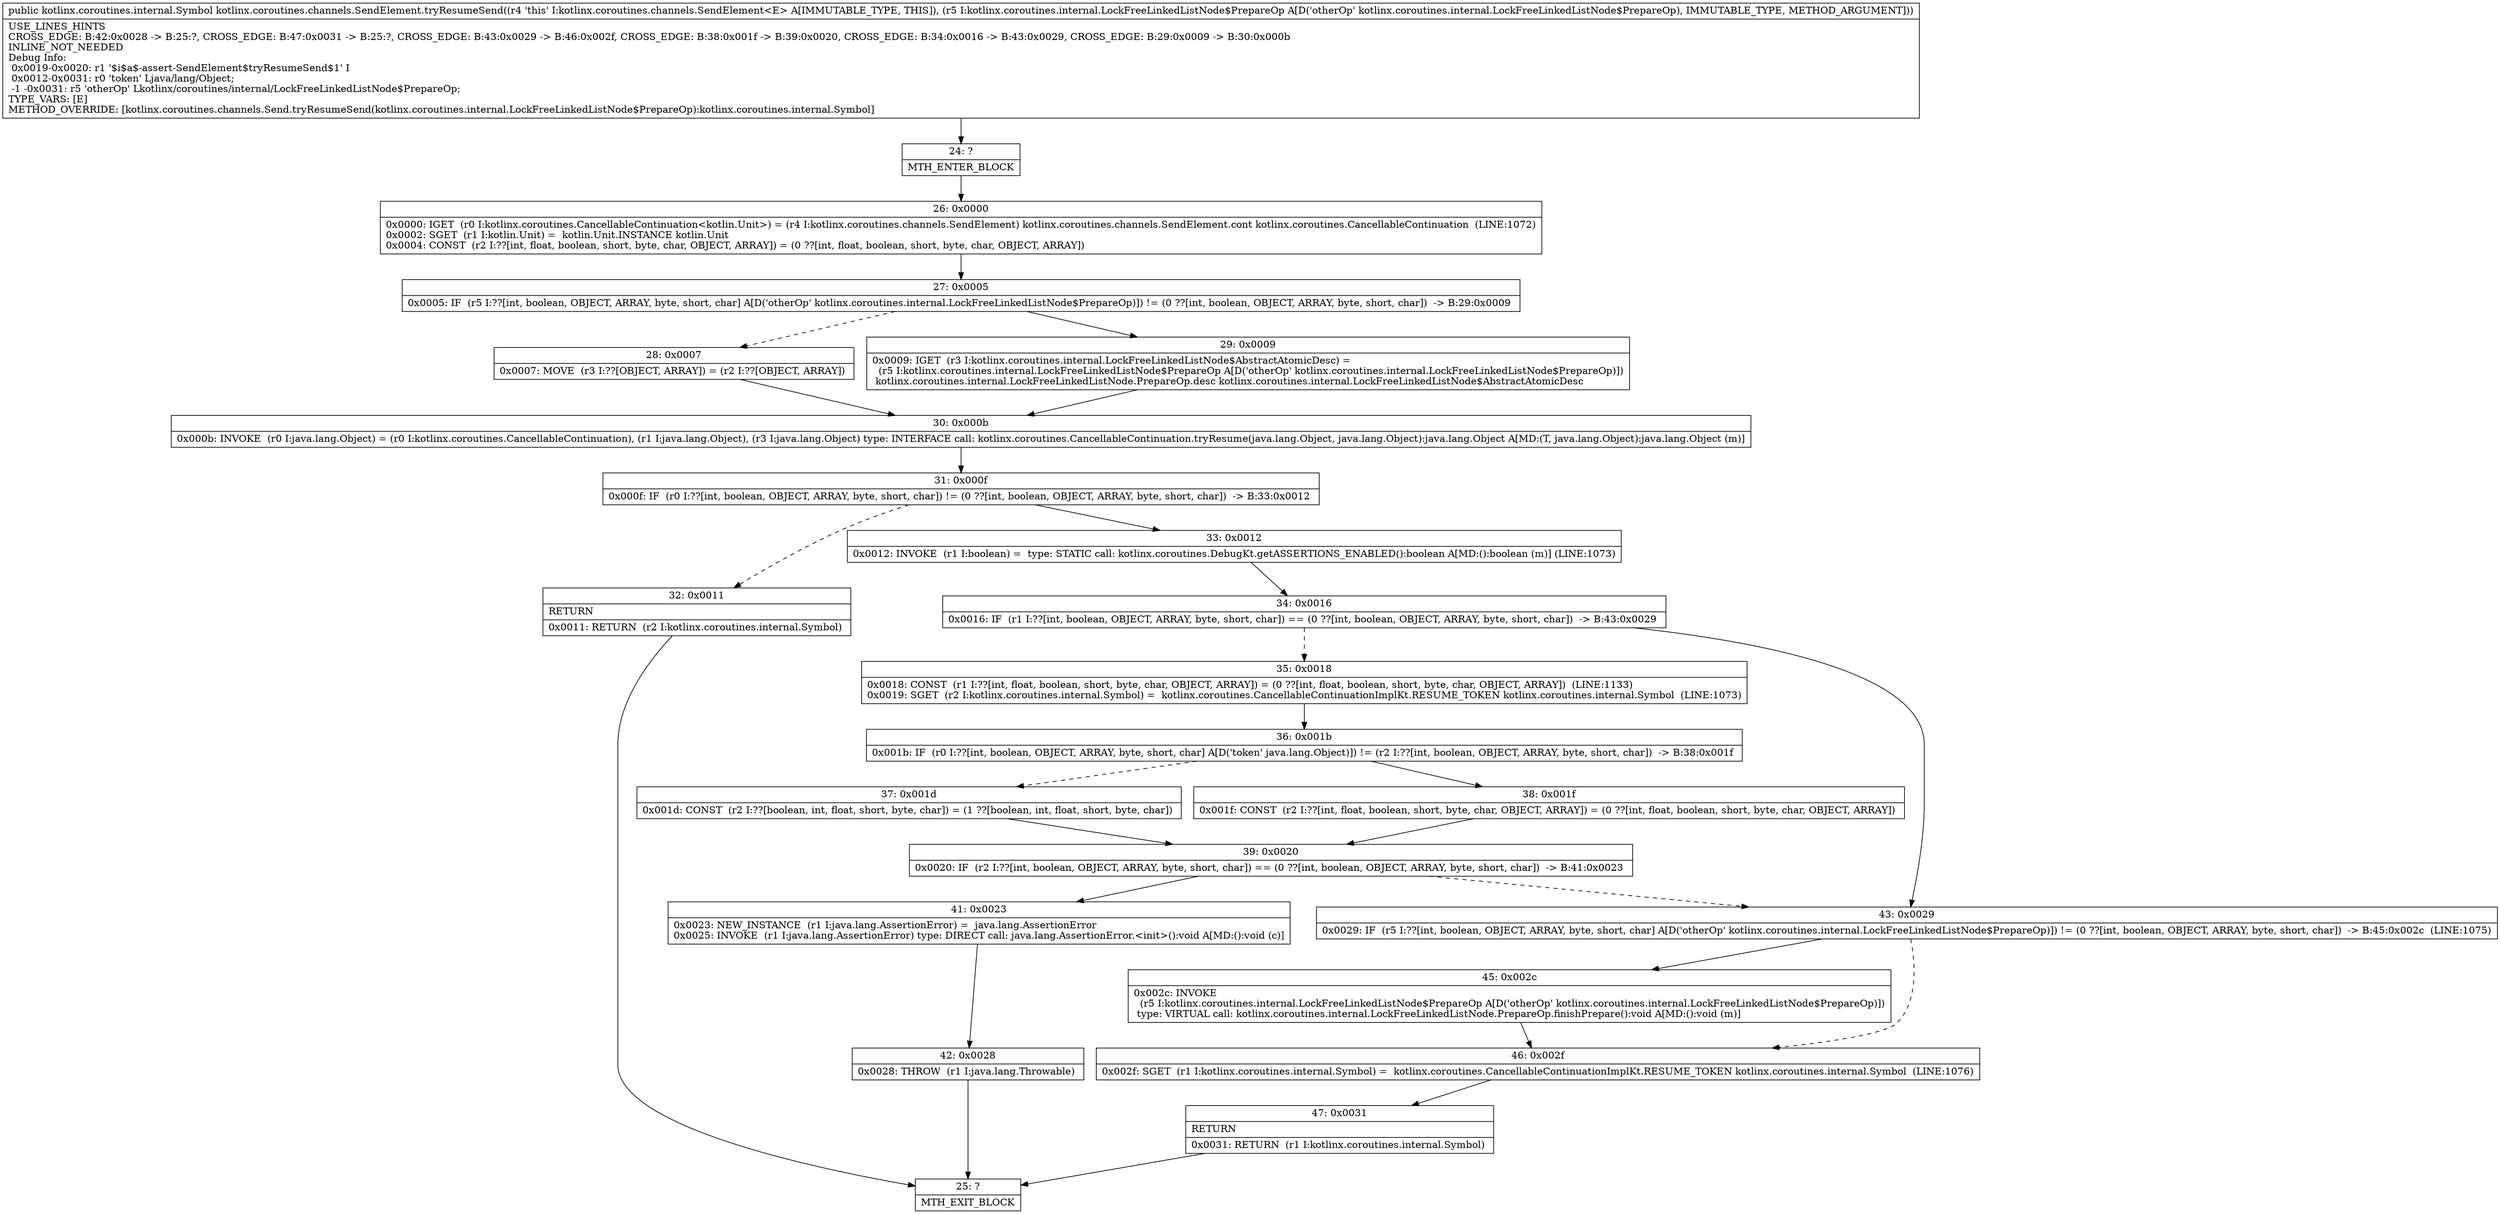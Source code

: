 digraph "CFG forkotlinx.coroutines.channels.SendElement.tryResumeSend(Lkotlinx\/coroutines\/internal\/LockFreeLinkedListNode$PrepareOp;)Lkotlinx\/coroutines\/internal\/Symbol;" {
Node_24 [shape=record,label="{24\:\ ?|MTH_ENTER_BLOCK\l}"];
Node_26 [shape=record,label="{26\:\ 0x0000|0x0000: IGET  (r0 I:kotlinx.coroutines.CancellableContinuation\<kotlin.Unit\>) = (r4 I:kotlinx.coroutines.channels.SendElement) kotlinx.coroutines.channels.SendElement.cont kotlinx.coroutines.CancellableContinuation  (LINE:1072)\l0x0002: SGET  (r1 I:kotlin.Unit) =  kotlin.Unit.INSTANCE kotlin.Unit \l0x0004: CONST  (r2 I:??[int, float, boolean, short, byte, char, OBJECT, ARRAY]) = (0 ??[int, float, boolean, short, byte, char, OBJECT, ARRAY]) \l}"];
Node_27 [shape=record,label="{27\:\ 0x0005|0x0005: IF  (r5 I:??[int, boolean, OBJECT, ARRAY, byte, short, char] A[D('otherOp' kotlinx.coroutines.internal.LockFreeLinkedListNode$PrepareOp)]) != (0 ??[int, boolean, OBJECT, ARRAY, byte, short, char])  \-\> B:29:0x0009 \l}"];
Node_28 [shape=record,label="{28\:\ 0x0007|0x0007: MOVE  (r3 I:??[OBJECT, ARRAY]) = (r2 I:??[OBJECT, ARRAY]) \l}"];
Node_30 [shape=record,label="{30\:\ 0x000b|0x000b: INVOKE  (r0 I:java.lang.Object) = (r0 I:kotlinx.coroutines.CancellableContinuation), (r1 I:java.lang.Object), (r3 I:java.lang.Object) type: INTERFACE call: kotlinx.coroutines.CancellableContinuation.tryResume(java.lang.Object, java.lang.Object):java.lang.Object A[MD:(T, java.lang.Object):java.lang.Object (m)]\l}"];
Node_31 [shape=record,label="{31\:\ 0x000f|0x000f: IF  (r0 I:??[int, boolean, OBJECT, ARRAY, byte, short, char]) != (0 ??[int, boolean, OBJECT, ARRAY, byte, short, char])  \-\> B:33:0x0012 \l}"];
Node_32 [shape=record,label="{32\:\ 0x0011|RETURN\l|0x0011: RETURN  (r2 I:kotlinx.coroutines.internal.Symbol) \l}"];
Node_25 [shape=record,label="{25\:\ ?|MTH_EXIT_BLOCK\l}"];
Node_33 [shape=record,label="{33\:\ 0x0012|0x0012: INVOKE  (r1 I:boolean) =  type: STATIC call: kotlinx.coroutines.DebugKt.getASSERTIONS_ENABLED():boolean A[MD:():boolean (m)] (LINE:1073)\l}"];
Node_34 [shape=record,label="{34\:\ 0x0016|0x0016: IF  (r1 I:??[int, boolean, OBJECT, ARRAY, byte, short, char]) == (0 ??[int, boolean, OBJECT, ARRAY, byte, short, char])  \-\> B:43:0x0029 \l}"];
Node_35 [shape=record,label="{35\:\ 0x0018|0x0018: CONST  (r1 I:??[int, float, boolean, short, byte, char, OBJECT, ARRAY]) = (0 ??[int, float, boolean, short, byte, char, OBJECT, ARRAY])  (LINE:1133)\l0x0019: SGET  (r2 I:kotlinx.coroutines.internal.Symbol) =  kotlinx.coroutines.CancellableContinuationImplKt.RESUME_TOKEN kotlinx.coroutines.internal.Symbol  (LINE:1073)\l}"];
Node_36 [shape=record,label="{36\:\ 0x001b|0x001b: IF  (r0 I:??[int, boolean, OBJECT, ARRAY, byte, short, char] A[D('token' java.lang.Object)]) != (r2 I:??[int, boolean, OBJECT, ARRAY, byte, short, char])  \-\> B:38:0x001f \l}"];
Node_37 [shape=record,label="{37\:\ 0x001d|0x001d: CONST  (r2 I:??[boolean, int, float, short, byte, char]) = (1 ??[boolean, int, float, short, byte, char]) \l}"];
Node_39 [shape=record,label="{39\:\ 0x0020|0x0020: IF  (r2 I:??[int, boolean, OBJECT, ARRAY, byte, short, char]) == (0 ??[int, boolean, OBJECT, ARRAY, byte, short, char])  \-\> B:41:0x0023 \l}"];
Node_41 [shape=record,label="{41\:\ 0x0023|0x0023: NEW_INSTANCE  (r1 I:java.lang.AssertionError) =  java.lang.AssertionError \l0x0025: INVOKE  (r1 I:java.lang.AssertionError) type: DIRECT call: java.lang.AssertionError.\<init\>():void A[MD:():void (c)]\l}"];
Node_42 [shape=record,label="{42\:\ 0x0028|0x0028: THROW  (r1 I:java.lang.Throwable) \l}"];
Node_38 [shape=record,label="{38\:\ 0x001f|0x001f: CONST  (r2 I:??[int, float, boolean, short, byte, char, OBJECT, ARRAY]) = (0 ??[int, float, boolean, short, byte, char, OBJECT, ARRAY]) \l}"];
Node_43 [shape=record,label="{43\:\ 0x0029|0x0029: IF  (r5 I:??[int, boolean, OBJECT, ARRAY, byte, short, char] A[D('otherOp' kotlinx.coroutines.internal.LockFreeLinkedListNode$PrepareOp)]) != (0 ??[int, boolean, OBJECT, ARRAY, byte, short, char])  \-\> B:45:0x002c  (LINE:1075)\l}"];
Node_45 [shape=record,label="{45\:\ 0x002c|0x002c: INVOKE  \l  (r5 I:kotlinx.coroutines.internal.LockFreeLinkedListNode$PrepareOp A[D('otherOp' kotlinx.coroutines.internal.LockFreeLinkedListNode$PrepareOp)])\l type: VIRTUAL call: kotlinx.coroutines.internal.LockFreeLinkedListNode.PrepareOp.finishPrepare():void A[MD:():void (m)]\l}"];
Node_46 [shape=record,label="{46\:\ 0x002f|0x002f: SGET  (r1 I:kotlinx.coroutines.internal.Symbol) =  kotlinx.coroutines.CancellableContinuationImplKt.RESUME_TOKEN kotlinx.coroutines.internal.Symbol  (LINE:1076)\l}"];
Node_47 [shape=record,label="{47\:\ 0x0031|RETURN\l|0x0031: RETURN  (r1 I:kotlinx.coroutines.internal.Symbol) \l}"];
Node_29 [shape=record,label="{29\:\ 0x0009|0x0009: IGET  (r3 I:kotlinx.coroutines.internal.LockFreeLinkedListNode$AbstractAtomicDesc) = \l  (r5 I:kotlinx.coroutines.internal.LockFreeLinkedListNode$PrepareOp A[D('otherOp' kotlinx.coroutines.internal.LockFreeLinkedListNode$PrepareOp)])\l kotlinx.coroutines.internal.LockFreeLinkedListNode.PrepareOp.desc kotlinx.coroutines.internal.LockFreeLinkedListNode$AbstractAtomicDesc \l}"];
MethodNode[shape=record,label="{public kotlinx.coroutines.internal.Symbol kotlinx.coroutines.channels.SendElement.tryResumeSend((r4 'this' I:kotlinx.coroutines.channels.SendElement\<E\> A[IMMUTABLE_TYPE, THIS]), (r5 I:kotlinx.coroutines.internal.LockFreeLinkedListNode$PrepareOp A[D('otherOp' kotlinx.coroutines.internal.LockFreeLinkedListNode$PrepareOp), IMMUTABLE_TYPE, METHOD_ARGUMENT]))  | USE_LINES_HINTS\lCROSS_EDGE: B:42:0x0028 \-\> B:25:?, CROSS_EDGE: B:47:0x0031 \-\> B:25:?, CROSS_EDGE: B:43:0x0029 \-\> B:46:0x002f, CROSS_EDGE: B:38:0x001f \-\> B:39:0x0020, CROSS_EDGE: B:34:0x0016 \-\> B:43:0x0029, CROSS_EDGE: B:29:0x0009 \-\> B:30:0x000b\lINLINE_NOT_NEEDED\lDebug Info:\l  0x0019\-0x0020: r1 '$i$a$\-assert\-SendElement$tryResumeSend$1' I\l  0x0012\-0x0031: r0 'token' Ljava\/lang\/Object;\l  \-1 \-0x0031: r5 'otherOp' Lkotlinx\/coroutines\/internal\/LockFreeLinkedListNode$PrepareOp;\lTYPE_VARS: [E]\lMETHOD_OVERRIDE: [kotlinx.coroutines.channels.Send.tryResumeSend(kotlinx.coroutines.internal.LockFreeLinkedListNode$PrepareOp):kotlinx.coroutines.internal.Symbol]\l}"];
MethodNode -> Node_24;Node_24 -> Node_26;
Node_26 -> Node_27;
Node_27 -> Node_28[style=dashed];
Node_27 -> Node_29;
Node_28 -> Node_30;
Node_30 -> Node_31;
Node_31 -> Node_32[style=dashed];
Node_31 -> Node_33;
Node_32 -> Node_25;
Node_33 -> Node_34;
Node_34 -> Node_35[style=dashed];
Node_34 -> Node_43;
Node_35 -> Node_36;
Node_36 -> Node_37[style=dashed];
Node_36 -> Node_38;
Node_37 -> Node_39;
Node_39 -> Node_41;
Node_39 -> Node_43[style=dashed];
Node_41 -> Node_42;
Node_42 -> Node_25;
Node_38 -> Node_39;
Node_43 -> Node_45;
Node_43 -> Node_46[style=dashed];
Node_45 -> Node_46;
Node_46 -> Node_47;
Node_47 -> Node_25;
Node_29 -> Node_30;
}

